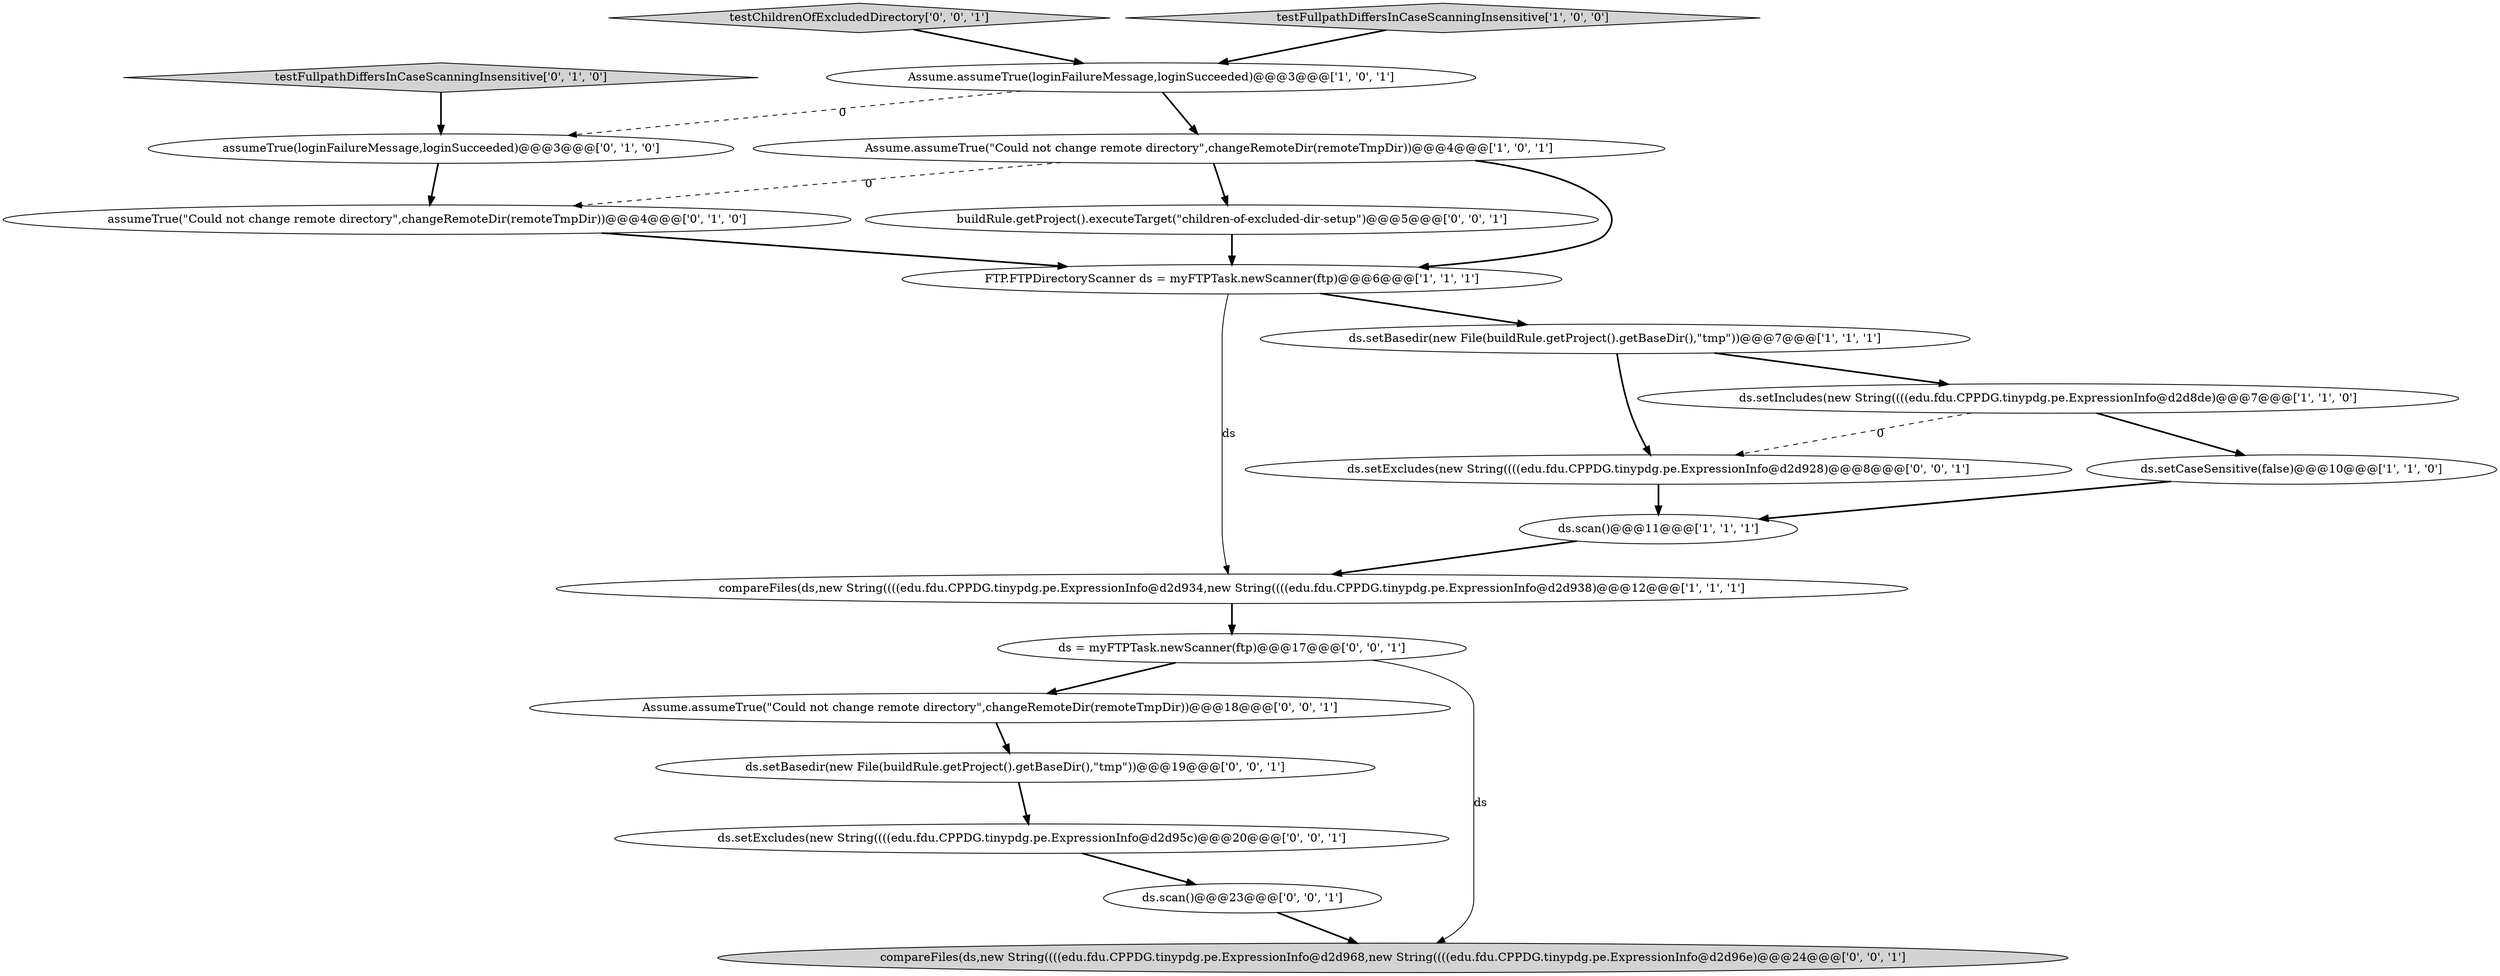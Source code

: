 digraph {
12 [style = filled, label = "ds.setExcludes(new String((((edu.fdu.CPPDG.tinypdg.pe.ExpressionInfo@d2d95c)@@@20@@@['0', '0', '1']", fillcolor = white, shape = ellipse image = "AAA0AAABBB3BBB"];
2 [style = filled, label = "ds.scan()@@@11@@@['1', '1', '1']", fillcolor = white, shape = ellipse image = "AAA0AAABBB1BBB"];
15 [style = filled, label = "testChildrenOfExcludedDirectory['0', '0', '1']", fillcolor = lightgray, shape = diamond image = "AAA0AAABBB3BBB"];
5 [style = filled, label = "compareFiles(ds,new String((((edu.fdu.CPPDG.tinypdg.pe.ExpressionInfo@d2d934,new String((((edu.fdu.CPPDG.tinypdg.pe.ExpressionInfo@d2d938)@@@12@@@['1', '1', '1']", fillcolor = white, shape = ellipse image = "AAA0AAABBB1BBB"];
11 [style = filled, label = "assumeTrue(\"Could not change remote directory\",changeRemoteDir(remoteTmpDir))@@@4@@@['0', '1', '0']", fillcolor = white, shape = ellipse image = "AAA1AAABBB2BBB"];
0 [style = filled, label = "ds.setBasedir(new File(buildRule.getProject().getBaseDir(),\"tmp\"))@@@7@@@['1', '1', '1']", fillcolor = white, shape = ellipse image = "AAA0AAABBB1BBB"];
20 [style = filled, label = "ds.setExcludes(new String((((edu.fdu.CPPDG.tinypdg.pe.ExpressionInfo@d2d928)@@@8@@@['0', '0', '1']", fillcolor = white, shape = ellipse image = "AAA0AAABBB3BBB"];
8 [style = filled, label = "testFullpathDiffersInCaseScanningInsensitive['1', '0', '0']", fillcolor = lightgray, shape = diamond image = "AAA0AAABBB1BBB"];
9 [style = filled, label = "assumeTrue(loginFailureMessage,loginSucceeded)@@@3@@@['0', '1', '0']", fillcolor = white, shape = ellipse image = "AAA1AAABBB2BBB"];
10 [style = filled, label = "testFullpathDiffersInCaseScanningInsensitive['0', '1', '0']", fillcolor = lightgray, shape = diamond image = "AAA0AAABBB2BBB"];
4 [style = filled, label = "ds.setCaseSensitive(false)@@@10@@@['1', '1', '0']", fillcolor = white, shape = ellipse image = "AAA0AAABBB1BBB"];
19 [style = filled, label = "buildRule.getProject().executeTarget(\"children-of-excluded-dir-setup\")@@@5@@@['0', '0', '1']", fillcolor = white, shape = ellipse image = "AAA0AAABBB3BBB"];
17 [style = filled, label = "Assume.assumeTrue(\"Could not change remote directory\",changeRemoteDir(remoteTmpDir))@@@18@@@['0', '0', '1']", fillcolor = white, shape = ellipse image = "AAA0AAABBB3BBB"];
7 [style = filled, label = "ds.setIncludes(new String((((edu.fdu.CPPDG.tinypdg.pe.ExpressionInfo@d2d8de)@@@7@@@['1', '1', '0']", fillcolor = white, shape = ellipse image = "AAA0AAABBB1BBB"];
13 [style = filled, label = "compareFiles(ds,new String((((edu.fdu.CPPDG.tinypdg.pe.ExpressionInfo@d2d968,new String((((edu.fdu.CPPDG.tinypdg.pe.ExpressionInfo@d2d96e)@@@24@@@['0', '0', '1']", fillcolor = lightgray, shape = ellipse image = "AAA0AAABBB3BBB"];
14 [style = filled, label = "ds.setBasedir(new File(buildRule.getProject().getBaseDir(),\"tmp\"))@@@19@@@['0', '0', '1']", fillcolor = white, shape = ellipse image = "AAA0AAABBB3BBB"];
3 [style = filled, label = "FTP.FTPDirectoryScanner ds = myFTPTask.newScanner(ftp)@@@6@@@['1', '1', '1']", fillcolor = white, shape = ellipse image = "AAA0AAABBB1BBB"];
6 [style = filled, label = "Assume.assumeTrue(\"Could not change remote directory\",changeRemoteDir(remoteTmpDir))@@@4@@@['1', '0', '1']", fillcolor = white, shape = ellipse image = "AAA0AAABBB1BBB"];
1 [style = filled, label = "Assume.assumeTrue(loginFailureMessage,loginSucceeded)@@@3@@@['1', '0', '1']", fillcolor = white, shape = ellipse image = "AAA0AAABBB1BBB"];
16 [style = filled, label = "ds = myFTPTask.newScanner(ftp)@@@17@@@['0', '0', '1']", fillcolor = white, shape = ellipse image = "AAA0AAABBB3BBB"];
18 [style = filled, label = "ds.scan()@@@23@@@['0', '0', '1']", fillcolor = white, shape = ellipse image = "AAA0AAABBB3BBB"];
19->3 [style = bold, label=""];
11->3 [style = bold, label=""];
15->1 [style = bold, label=""];
9->11 [style = bold, label=""];
0->7 [style = bold, label=""];
10->9 [style = bold, label=""];
2->5 [style = bold, label=""];
1->9 [style = dashed, label="0"];
7->20 [style = dashed, label="0"];
18->13 [style = bold, label=""];
14->12 [style = bold, label=""];
17->14 [style = bold, label=""];
3->5 [style = solid, label="ds"];
6->19 [style = bold, label=""];
1->6 [style = bold, label=""];
4->2 [style = bold, label=""];
8->1 [style = bold, label=""];
0->20 [style = bold, label=""];
16->13 [style = solid, label="ds"];
7->4 [style = bold, label=""];
3->0 [style = bold, label=""];
6->3 [style = bold, label=""];
12->18 [style = bold, label=""];
16->17 [style = bold, label=""];
20->2 [style = bold, label=""];
6->11 [style = dashed, label="0"];
5->16 [style = bold, label=""];
}
